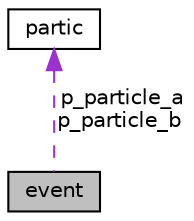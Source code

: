 digraph "event"
{
  edge [fontname="Helvetica",fontsize="10",labelfontname="Helvetica",labelfontsize="10"];
  node [fontname="Helvetica",fontsize="10",shape=record];
  Node1 [label="event",height=0.2,width=0.4,color="black", fillcolor="grey75", style="filled", fontcolor="black"];
  Node2 -> Node1 [dir="back",color="darkorchid3",fontsize="10",style="dashed",label=" p_particle_a\np_particle_b" ,fontname="Helvetica"];
  Node2 [label="partic",height=0.2,width=0.4,color="black", fillcolor="white", style="filled",URL="$structpartic.html"];
}
